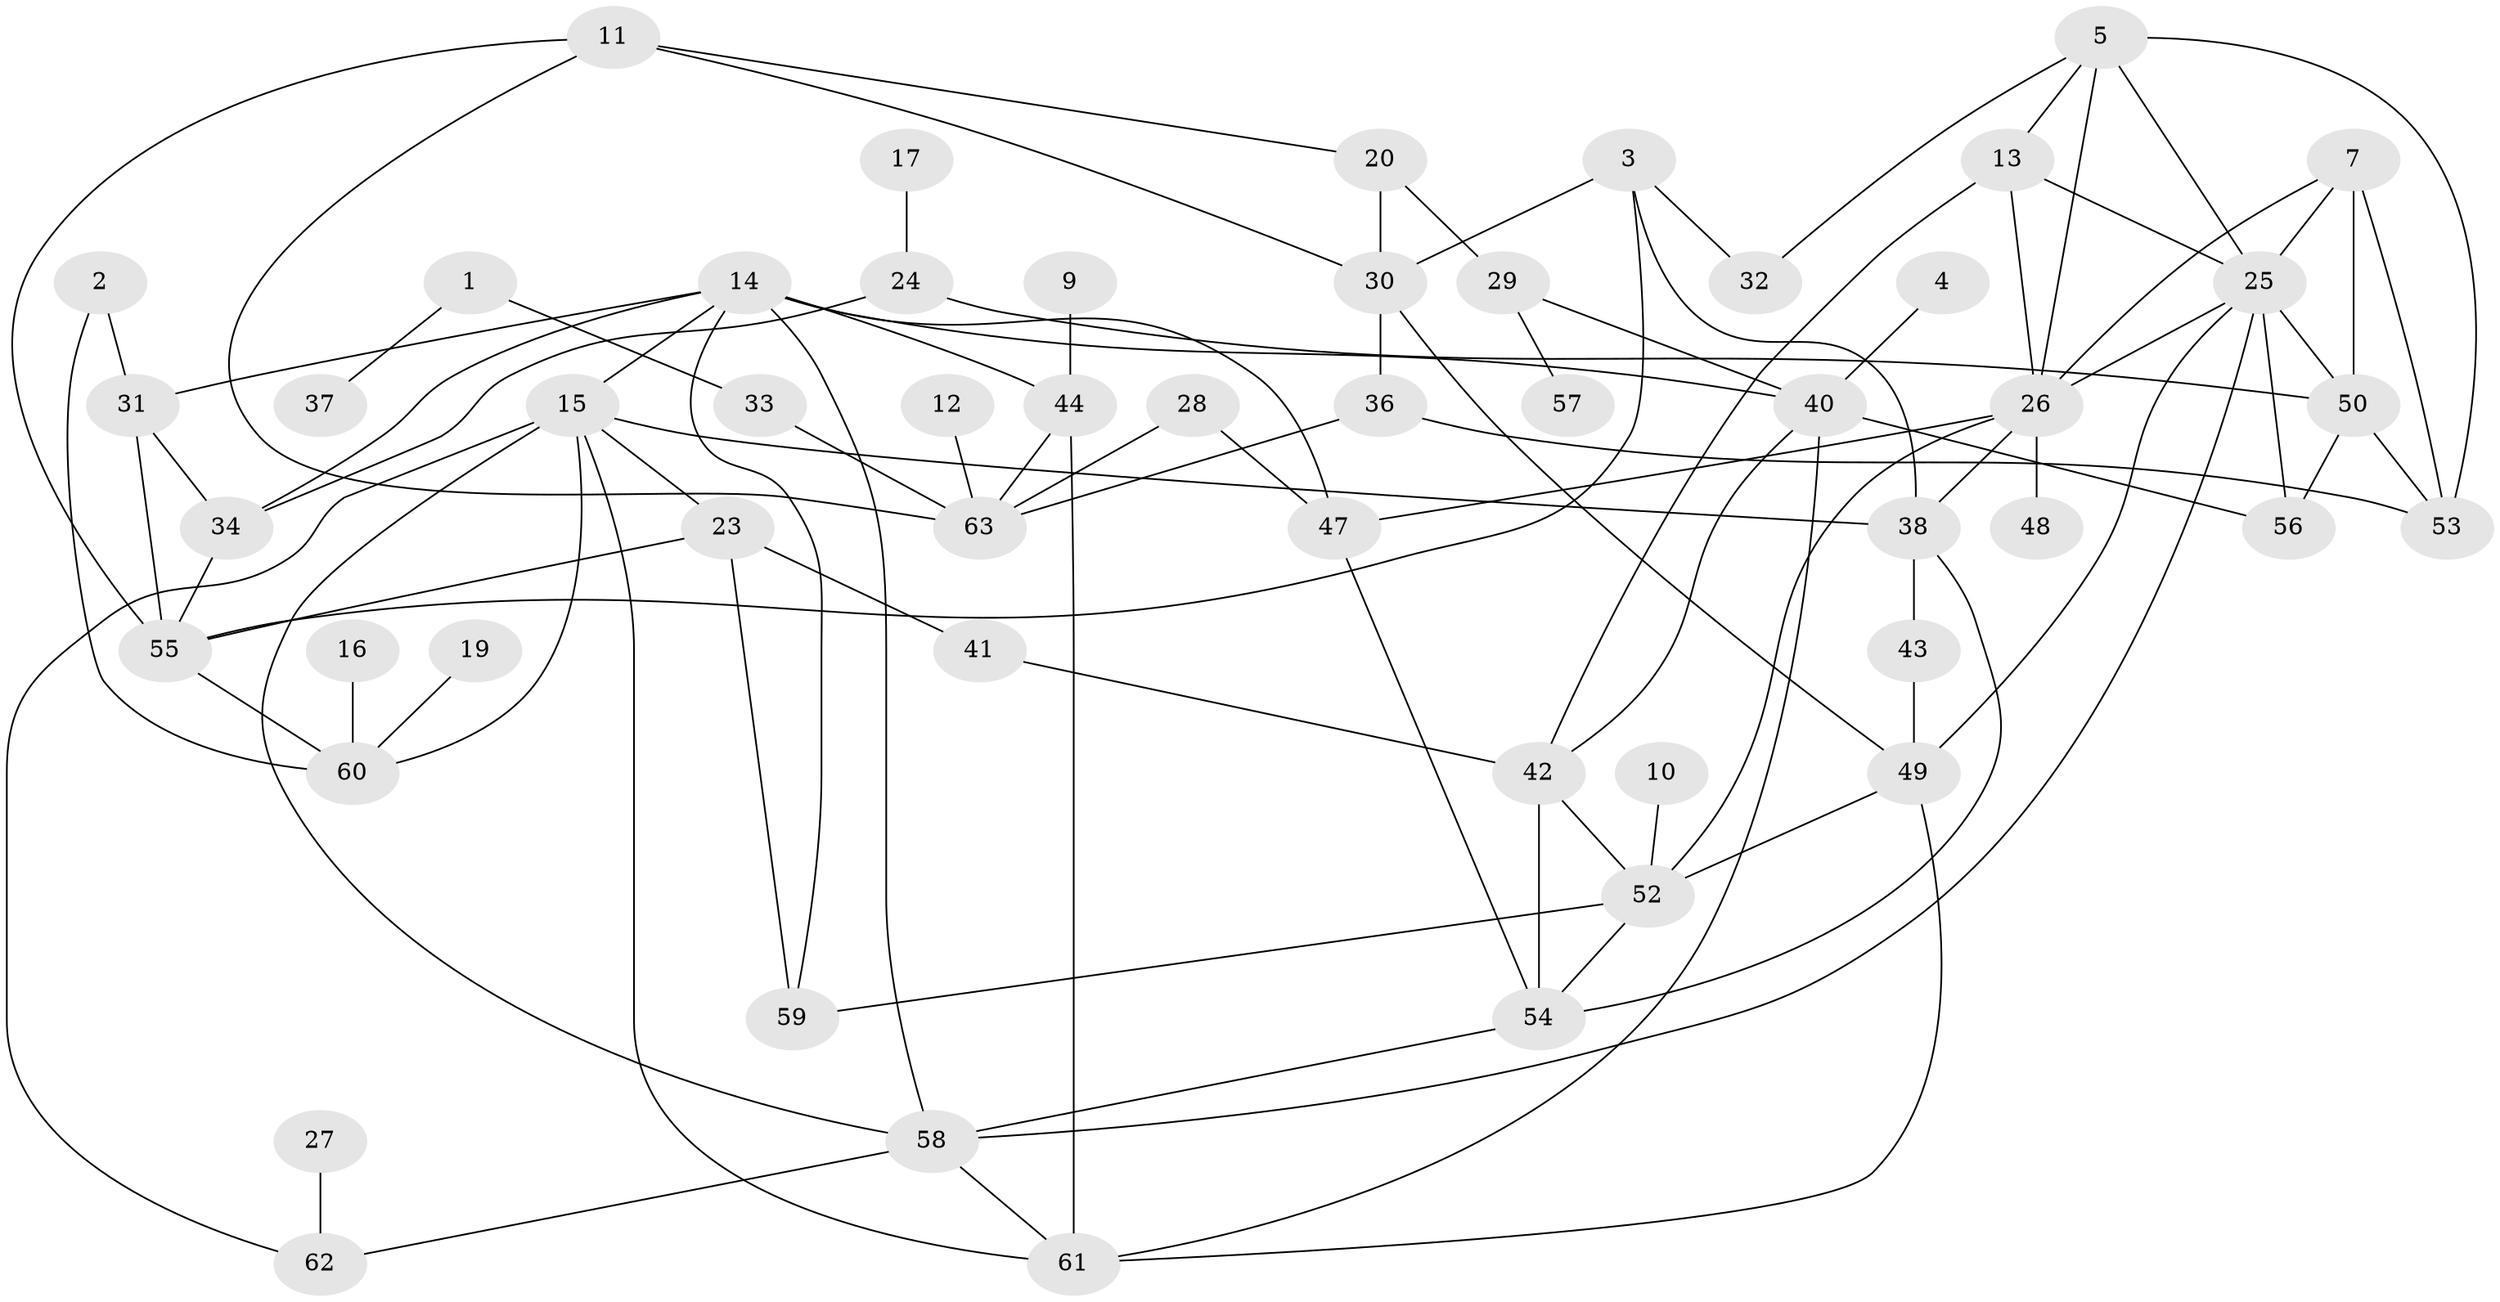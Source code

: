 // original degree distribution, {1: 0.21428571428571427, 2: 0.25396825396825395, 5: 0.09523809523809523, 4: 0.1349206349206349, 7: 0.007936507936507936, 3: 0.20634920634920634, 6: 0.031746031746031744, 0: 0.05555555555555555}
// Generated by graph-tools (version 1.1) at 2025/00/03/09/25 03:00:42]
// undirected, 53 vertices, 96 edges
graph export_dot {
graph [start="1"]
  node [color=gray90,style=filled];
  1;
  2;
  3;
  4;
  5;
  7;
  9;
  10;
  11;
  12;
  13;
  14;
  15;
  16;
  17;
  19;
  20;
  23;
  24;
  25;
  26;
  27;
  28;
  29;
  30;
  31;
  32;
  33;
  34;
  36;
  37;
  38;
  40;
  41;
  42;
  43;
  44;
  47;
  48;
  49;
  50;
  52;
  53;
  54;
  55;
  56;
  57;
  58;
  59;
  60;
  61;
  62;
  63;
  1 -- 33 [weight=1.0];
  1 -- 37 [weight=1.0];
  2 -- 31 [weight=1.0];
  2 -- 60 [weight=1.0];
  3 -- 30 [weight=1.0];
  3 -- 32 [weight=1.0];
  3 -- 38 [weight=1.0];
  3 -- 55 [weight=1.0];
  4 -- 40 [weight=1.0];
  5 -- 13 [weight=1.0];
  5 -- 25 [weight=1.0];
  5 -- 26 [weight=1.0];
  5 -- 32 [weight=2.0];
  5 -- 53 [weight=2.0];
  7 -- 25 [weight=1.0];
  7 -- 26 [weight=1.0];
  7 -- 50 [weight=1.0];
  7 -- 53 [weight=1.0];
  9 -- 44 [weight=1.0];
  10 -- 52 [weight=1.0];
  11 -- 20 [weight=1.0];
  11 -- 30 [weight=1.0];
  11 -- 55 [weight=1.0];
  11 -- 63 [weight=1.0];
  12 -- 63 [weight=1.0];
  13 -- 25 [weight=1.0];
  13 -- 26 [weight=1.0];
  13 -- 42 [weight=1.0];
  14 -- 15 [weight=1.0];
  14 -- 31 [weight=1.0];
  14 -- 34 [weight=1.0];
  14 -- 40 [weight=1.0];
  14 -- 44 [weight=1.0];
  14 -- 47 [weight=1.0];
  14 -- 58 [weight=1.0];
  14 -- 59 [weight=1.0];
  15 -- 23 [weight=1.0];
  15 -- 38 [weight=1.0];
  15 -- 58 [weight=1.0];
  15 -- 60 [weight=1.0];
  15 -- 61 [weight=1.0];
  15 -- 62 [weight=1.0];
  16 -- 60 [weight=1.0];
  17 -- 24 [weight=1.0];
  19 -- 60 [weight=1.0];
  20 -- 29 [weight=1.0];
  20 -- 30 [weight=1.0];
  23 -- 41 [weight=1.0];
  23 -- 55 [weight=1.0];
  23 -- 59 [weight=1.0];
  24 -- 34 [weight=1.0];
  24 -- 50 [weight=1.0];
  25 -- 26 [weight=1.0];
  25 -- 49 [weight=1.0];
  25 -- 50 [weight=1.0];
  25 -- 56 [weight=1.0];
  25 -- 58 [weight=1.0];
  26 -- 38 [weight=2.0];
  26 -- 47 [weight=1.0];
  26 -- 48 [weight=1.0];
  26 -- 52 [weight=1.0];
  27 -- 62 [weight=1.0];
  28 -- 47 [weight=1.0];
  28 -- 63 [weight=1.0];
  29 -- 40 [weight=1.0];
  29 -- 57 [weight=1.0];
  30 -- 36 [weight=1.0];
  30 -- 49 [weight=1.0];
  31 -- 34 [weight=1.0];
  31 -- 55 [weight=1.0];
  33 -- 63 [weight=1.0];
  34 -- 55 [weight=1.0];
  36 -- 53 [weight=1.0];
  36 -- 63 [weight=1.0];
  38 -- 43 [weight=1.0];
  38 -- 54 [weight=1.0];
  40 -- 42 [weight=1.0];
  40 -- 56 [weight=1.0];
  40 -- 61 [weight=1.0];
  41 -- 42 [weight=1.0];
  42 -- 52 [weight=1.0];
  42 -- 54 [weight=1.0];
  43 -- 49 [weight=1.0];
  44 -- 61 [weight=1.0];
  44 -- 63 [weight=1.0];
  47 -- 54 [weight=1.0];
  49 -- 52 [weight=1.0];
  49 -- 61 [weight=1.0];
  50 -- 53 [weight=1.0];
  50 -- 56 [weight=1.0];
  52 -- 54 [weight=1.0];
  52 -- 59 [weight=1.0];
  54 -- 58 [weight=1.0];
  55 -- 60 [weight=1.0];
  58 -- 61 [weight=1.0];
  58 -- 62 [weight=1.0];
}
